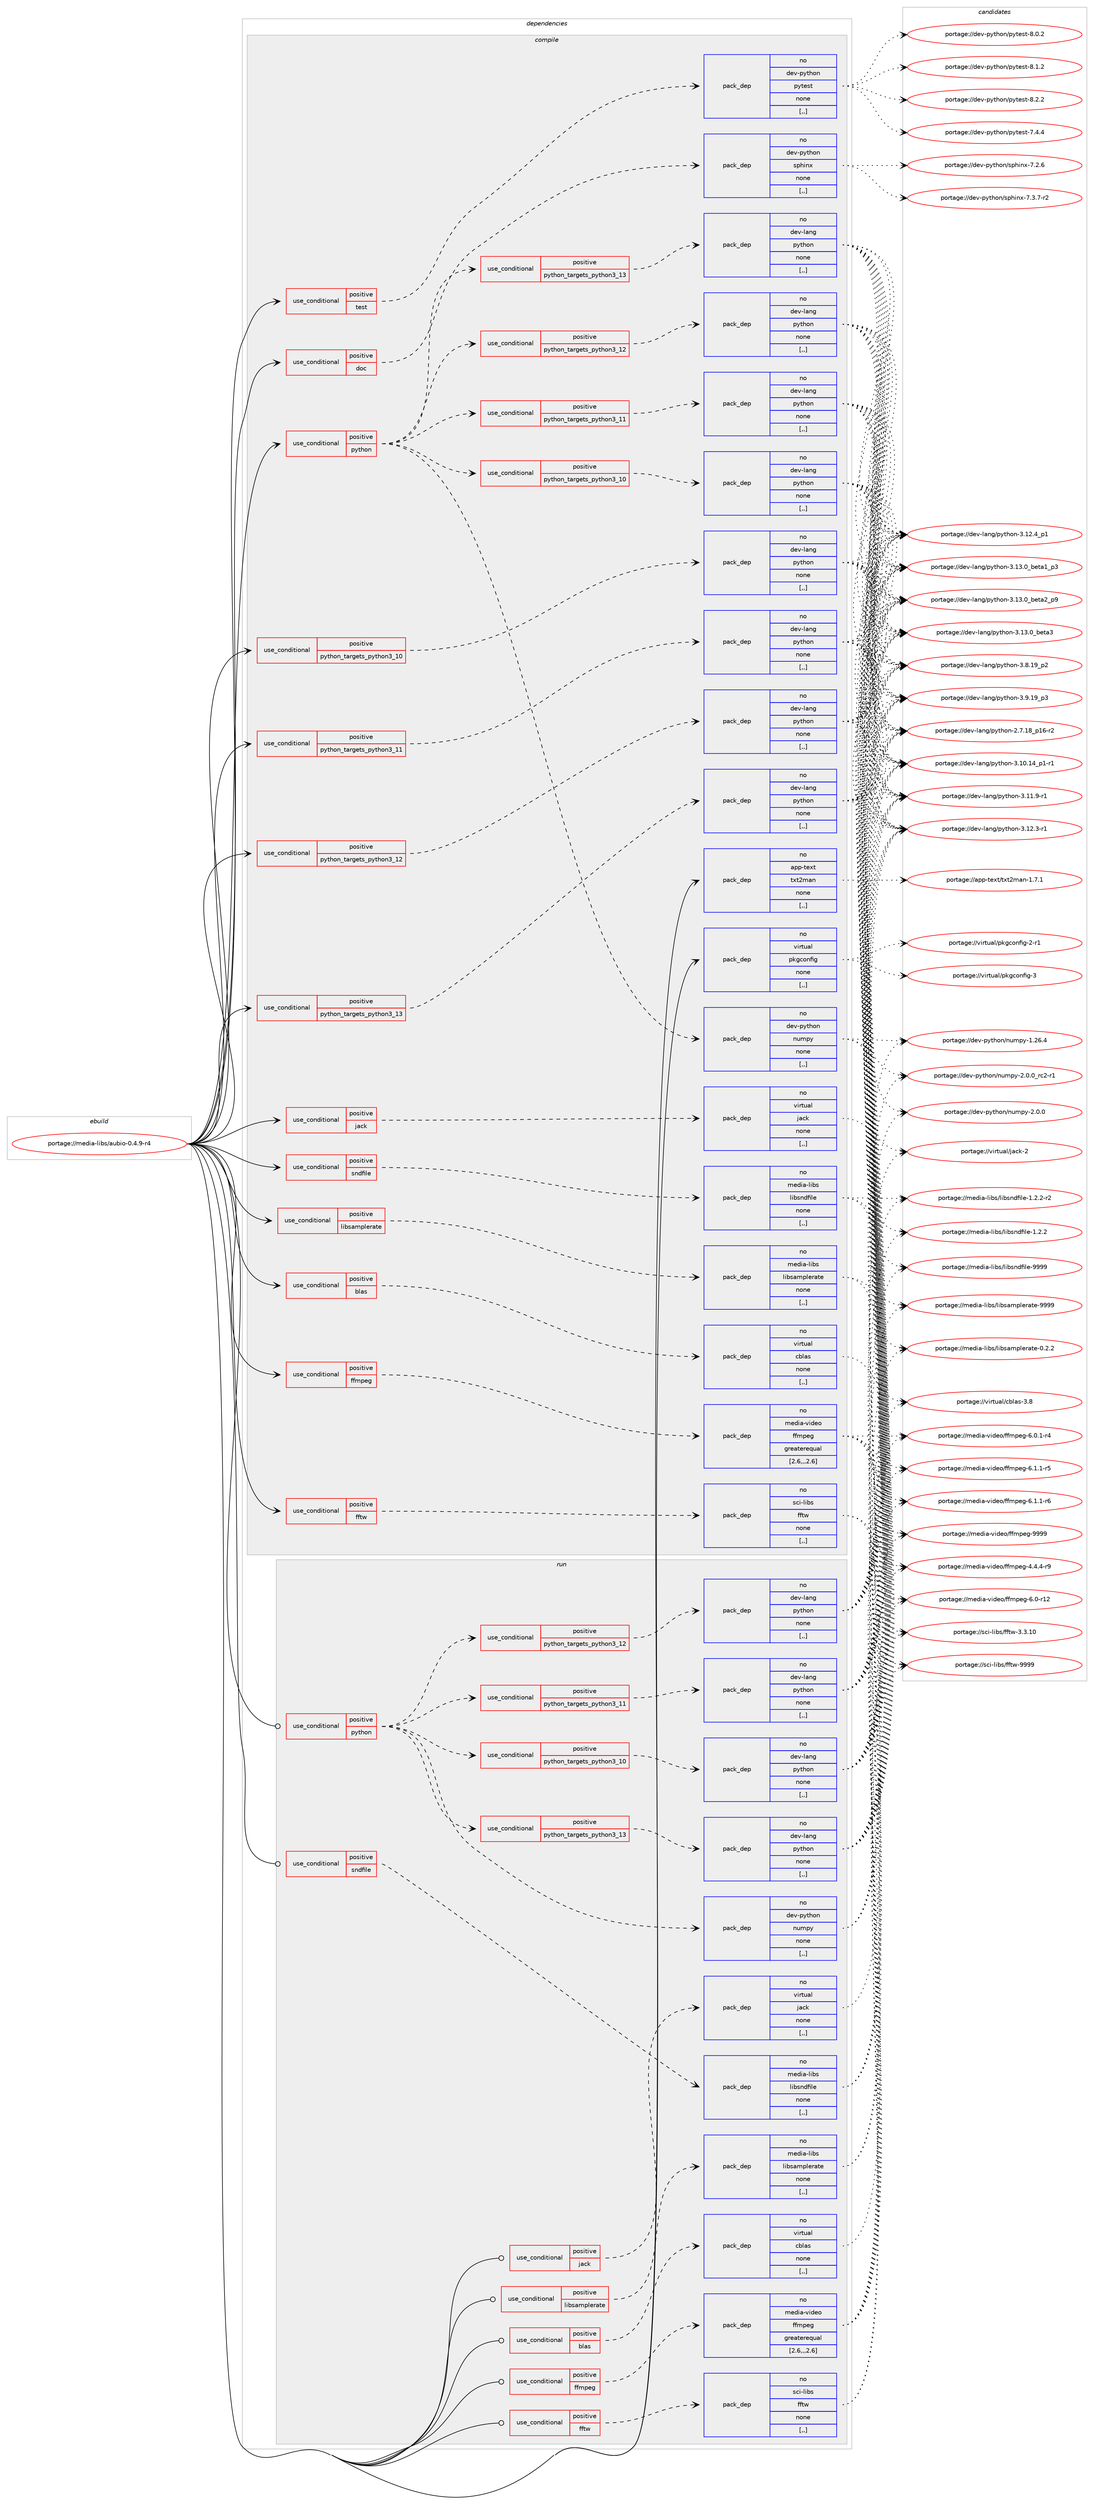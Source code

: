 digraph prolog {

# *************
# Graph options
# *************

newrank=true;
concentrate=true;
compound=true;
graph [rankdir=LR,fontname=Helvetica,fontsize=10,ranksep=1.5];#, ranksep=2.5, nodesep=0.2];
edge  [arrowhead=vee];
node  [fontname=Helvetica,fontsize=10];

# **********
# The ebuild
# **********

subgraph cluster_leftcol {
color=gray;
rank=same;
label=<<i>ebuild</i>>;
id [label="portage://media-libs/aubio-0.4.9-r4", color=red, width=4, href="../media-libs/aubio-0.4.9-r4.svg"];
}

# ****************
# The dependencies
# ****************

subgraph cluster_midcol {
color=gray;
label=<<i>dependencies</i>>;
subgraph cluster_compile {
fillcolor="#eeeeee";
style=filled;
label=<<i>compile</i>>;
subgraph cond72736 {
dependency289199 [label=<<TABLE BORDER="0" CELLBORDER="1" CELLSPACING="0" CELLPADDING="4"><TR><TD ROWSPAN="3" CELLPADDING="10">use_conditional</TD></TR><TR><TD>positive</TD></TR><TR><TD>blas</TD></TR></TABLE>>, shape=none, color=red];
subgraph pack214157 {
dependency289200 [label=<<TABLE BORDER="0" CELLBORDER="1" CELLSPACING="0" CELLPADDING="4" WIDTH="220"><TR><TD ROWSPAN="6" CELLPADDING="30">pack_dep</TD></TR><TR><TD WIDTH="110">no</TD></TR><TR><TD>virtual</TD></TR><TR><TD>cblas</TD></TR><TR><TD>none</TD></TR><TR><TD>[,,]</TD></TR></TABLE>>, shape=none, color=blue];
}
dependency289199:e -> dependency289200:w [weight=20,style="dashed",arrowhead="vee"];
}
id:e -> dependency289199:w [weight=20,style="solid",arrowhead="vee"];
subgraph cond72737 {
dependency289201 [label=<<TABLE BORDER="0" CELLBORDER="1" CELLSPACING="0" CELLPADDING="4"><TR><TD ROWSPAN="3" CELLPADDING="10">use_conditional</TD></TR><TR><TD>positive</TD></TR><TR><TD>doc</TD></TR></TABLE>>, shape=none, color=red];
subgraph pack214158 {
dependency289202 [label=<<TABLE BORDER="0" CELLBORDER="1" CELLSPACING="0" CELLPADDING="4" WIDTH="220"><TR><TD ROWSPAN="6" CELLPADDING="30">pack_dep</TD></TR><TR><TD WIDTH="110">no</TD></TR><TR><TD>dev-python</TD></TR><TR><TD>sphinx</TD></TR><TR><TD>none</TD></TR><TR><TD>[,,]</TD></TR></TABLE>>, shape=none, color=blue];
}
dependency289201:e -> dependency289202:w [weight=20,style="dashed",arrowhead="vee"];
}
id:e -> dependency289201:w [weight=20,style="solid",arrowhead="vee"];
subgraph cond72738 {
dependency289203 [label=<<TABLE BORDER="0" CELLBORDER="1" CELLSPACING="0" CELLPADDING="4"><TR><TD ROWSPAN="3" CELLPADDING="10">use_conditional</TD></TR><TR><TD>positive</TD></TR><TR><TD>ffmpeg</TD></TR></TABLE>>, shape=none, color=red];
subgraph pack214159 {
dependency289204 [label=<<TABLE BORDER="0" CELLBORDER="1" CELLSPACING="0" CELLPADDING="4" WIDTH="220"><TR><TD ROWSPAN="6" CELLPADDING="30">pack_dep</TD></TR><TR><TD WIDTH="110">no</TD></TR><TR><TD>media-video</TD></TR><TR><TD>ffmpeg</TD></TR><TR><TD>greaterequal</TD></TR><TR><TD>[2.6,,,2.6]</TD></TR></TABLE>>, shape=none, color=blue];
}
dependency289203:e -> dependency289204:w [weight=20,style="dashed",arrowhead="vee"];
}
id:e -> dependency289203:w [weight=20,style="solid",arrowhead="vee"];
subgraph cond72739 {
dependency289205 [label=<<TABLE BORDER="0" CELLBORDER="1" CELLSPACING="0" CELLPADDING="4"><TR><TD ROWSPAN="3" CELLPADDING="10">use_conditional</TD></TR><TR><TD>positive</TD></TR><TR><TD>fftw</TD></TR></TABLE>>, shape=none, color=red];
subgraph pack214160 {
dependency289206 [label=<<TABLE BORDER="0" CELLBORDER="1" CELLSPACING="0" CELLPADDING="4" WIDTH="220"><TR><TD ROWSPAN="6" CELLPADDING="30">pack_dep</TD></TR><TR><TD WIDTH="110">no</TD></TR><TR><TD>sci-libs</TD></TR><TR><TD>fftw</TD></TR><TR><TD>none</TD></TR><TR><TD>[,,]</TD></TR></TABLE>>, shape=none, color=blue];
}
dependency289205:e -> dependency289206:w [weight=20,style="dashed",arrowhead="vee"];
}
id:e -> dependency289205:w [weight=20,style="solid",arrowhead="vee"];
subgraph cond72740 {
dependency289207 [label=<<TABLE BORDER="0" CELLBORDER="1" CELLSPACING="0" CELLPADDING="4"><TR><TD ROWSPAN="3" CELLPADDING="10">use_conditional</TD></TR><TR><TD>positive</TD></TR><TR><TD>jack</TD></TR></TABLE>>, shape=none, color=red];
subgraph pack214161 {
dependency289208 [label=<<TABLE BORDER="0" CELLBORDER="1" CELLSPACING="0" CELLPADDING="4" WIDTH="220"><TR><TD ROWSPAN="6" CELLPADDING="30">pack_dep</TD></TR><TR><TD WIDTH="110">no</TD></TR><TR><TD>virtual</TD></TR><TR><TD>jack</TD></TR><TR><TD>none</TD></TR><TR><TD>[,,]</TD></TR></TABLE>>, shape=none, color=blue];
}
dependency289207:e -> dependency289208:w [weight=20,style="dashed",arrowhead="vee"];
}
id:e -> dependency289207:w [weight=20,style="solid",arrowhead="vee"];
subgraph cond72741 {
dependency289209 [label=<<TABLE BORDER="0" CELLBORDER="1" CELLSPACING="0" CELLPADDING="4"><TR><TD ROWSPAN="3" CELLPADDING="10">use_conditional</TD></TR><TR><TD>positive</TD></TR><TR><TD>libsamplerate</TD></TR></TABLE>>, shape=none, color=red];
subgraph pack214162 {
dependency289210 [label=<<TABLE BORDER="0" CELLBORDER="1" CELLSPACING="0" CELLPADDING="4" WIDTH="220"><TR><TD ROWSPAN="6" CELLPADDING="30">pack_dep</TD></TR><TR><TD WIDTH="110">no</TD></TR><TR><TD>media-libs</TD></TR><TR><TD>libsamplerate</TD></TR><TR><TD>none</TD></TR><TR><TD>[,,]</TD></TR></TABLE>>, shape=none, color=blue];
}
dependency289209:e -> dependency289210:w [weight=20,style="dashed",arrowhead="vee"];
}
id:e -> dependency289209:w [weight=20,style="solid",arrowhead="vee"];
subgraph cond72742 {
dependency289211 [label=<<TABLE BORDER="0" CELLBORDER="1" CELLSPACING="0" CELLPADDING="4"><TR><TD ROWSPAN="3" CELLPADDING="10">use_conditional</TD></TR><TR><TD>positive</TD></TR><TR><TD>python</TD></TR></TABLE>>, shape=none, color=red];
subgraph cond72743 {
dependency289212 [label=<<TABLE BORDER="0" CELLBORDER="1" CELLSPACING="0" CELLPADDING="4"><TR><TD ROWSPAN="3" CELLPADDING="10">use_conditional</TD></TR><TR><TD>positive</TD></TR><TR><TD>python_targets_python3_10</TD></TR></TABLE>>, shape=none, color=red];
subgraph pack214163 {
dependency289213 [label=<<TABLE BORDER="0" CELLBORDER="1" CELLSPACING="0" CELLPADDING="4" WIDTH="220"><TR><TD ROWSPAN="6" CELLPADDING="30">pack_dep</TD></TR><TR><TD WIDTH="110">no</TD></TR><TR><TD>dev-lang</TD></TR><TR><TD>python</TD></TR><TR><TD>none</TD></TR><TR><TD>[,,]</TD></TR></TABLE>>, shape=none, color=blue];
}
dependency289212:e -> dependency289213:w [weight=20,style="dashed",arrowhead="vee"];
}
dependency289211:e -> dependency289212:w [weight=20,style="dashed",arrowhead="vee"];
subgraph cond72744 {
dependency289214 [label=<<TABLE BORDER="0" CELLBORDER="1" CELLSPACING="0" CELLPADDING="4"><TR><TD ROWSPAN="3" CELLPADDING="10">use_conditional</TD></TR><TR><TD>positive</TD></TR><TR><TD>python_targets_python3_11</TD></TR></TABLE>>, shape=none, color=red];
subgraph pack214164 {
dependency289215 [label=<<TABLE BORDER="0" CELLBORDER="1" CELLSPACING="0" CELLPADDING="4" WIDTH="220"><TR><TD ROWSPAN="6" CELLPADDING="30">pack_dep</TD></TR><TR><TD WIDTH="110">no</TD></TR><TR><TD>dev-lang</TD></TR><TR><TD>python</TD></TR><TR><TD>none</TD></TR><TR><TD>[,,]</TD></TR></TABLE>>, shape=none, color=blue];
}
dependency289214:e -> dependency289215:w [weight=20,style="dashed",arrowhead="vee"];
}
dependency289211:e -> dependency289214:w [weight=20,style="dashed",arrowhead="vee"];
subgraph cond72745 {
dependency289216 [label=<<TABLE BORDER="0" CELLBORDER="1" CELLSPACING="0" CELLPADDING="4"><TR><TD ROWSPAN="3" CELLPADDING="10">use_conditional</TD></TR><TR><TD>positive</TD></TR><TR><TD>python_targets_python3_12</TD></TR></TABLE>>, shape=none, color=red];
subgraph pack214165 {
dependency289217 [label=<<TABLE BORDER="0" CELLBORDER="1" CELLSPACING="0" CELLPADDING="4" WIDTH="220"><TR><TD ROWSPAN="6" CELLPADDING="30">pack_dep</TD></TR><TR><TD WIDTH="110">no</TD></TR><TR><TD>dev-lang</TD></TR><TR><TD>python</TD></TR><TR><TD>none</TD></TR><TR><TD>[,,]</TD></TR></TABLE>>, shape=none, color=blue];
}
dependency289216:e -> dependency289217:w [weight=20,style="dashed",arrowhead="vee"];
}
dependency289211:e -> dependency289216:w [weight=20,style="dashed",arrowhead="vee"];
subgraph cond72746 {
dependency289218 [label=<<TABLE BORDER="0" CELLBORDER="1" CELLSPACING="0" CELLPADDING="4"><TR><TD ROWSPAN="3" CELLPADDING="10">use_conditional</TD></TR><TR><TD>positive</TD></TR><TR><TD>python_targets_python3_13</TD></TR></TABLE>>, shape=none, color=red];
subgraph pack214166 {
dependency289219 [label=<<TABLE BORDER="0" CELLBORDER="1" CELLSPACING="0" CELLPADDING="4" WIDTH="220"><TR><TD ROWSPAN="6" CELLPADDING="30">pack_dep</TD></TR><TR><TD WIDTH="110">no</TD></TR><TR><TD>dev-lang</TD></TR><TR><TD>python</TD></TR><TR><TD>none</TD></TR><TR><TD>[,,]</TD></TR></TABLE>>, shape=none, color=blue];
}
dependency289218:e -> dependency289219:w [weight=20,style="dashed",arrowhead="vee"];
}
dependency289211:e -> dependency289218:w [weight=20,style="dashed",arrowhead="vee"];
subgraph pack214167 {
dependency289220 [label=<<TABLE BORDER="0" CELLBORDER="1" CELLSPACING="0" CELLPADDING="4" WIDTH="220"><TR><TD ROWSPAN="6" CELLPADDING="30">pack_dep</TD></TR><TR><TD WIDTH="110">no</TD></TR><TR><TD>dev-python</TD></TR><TR><TD>numpy</TD></TR><TR><TD>none</TD></TR><TR><TD>[,,]</TD></TR></TABLE>>, shape=none, color=blue];
}
dependency289211:e -> dependency289220:w [weight=20,style="dashed",arrowhead="vee"];
}
id:e -> dependency289211:w [weight=20,style="solid",arrowhead="vee"];
subgraph cond72747 {
dependency289221 [label=<<TABLE BORDER="0" CELLBORDER="1" CELLSPACING="0" CELLPADDING="4"><TR><TD ROWSPAN="3" CELLPADDING="10">use_conditional</TD></TR><TR><TD>positive</TD></TR><TR><TD>python_targets_python3_10</TD></TR></TABLE>>, shape=none, color=red];
subgraph pack214168 {
dependency289222 [label=<<TABLE BORDER="0" CELLBORDER="1" CELLSPACING="0" CELLPADDING="4" WIDTH="220"><TR><TD ROWSPAN="6" CELLPADDING="30">pack_dep</TD></TR><TR><TD WIDTH="110">no</TD></TR><TR><TD>dev-lang</TD></TR><TR><TD>python</TD></TR><TR><TD>none</TD></TR><TR><TD>[,,]</TD></TR></TABLE>>, shape=none, color=blue];
}
dependency289221:e -> dependency289222:w [weight=20,style="dashed",arrowhead="vee"];
}
id:e -> dependency289221:w [weight=20,style="solid",arrowhead="vee"];
subgraph cond72748 {
dependency289223 [label=<<TABLE BORDER="0" CELLBORDER="1" CELLSPACING="0" CELLPADDING="4"><TR><TD ROWSPAN="3" CELLPADDING="10">use_conditional</TD></TR><TR><TD>positive</TD></TR><TR><TD>python_targets_python3_11</TD></TR></TABLE>>, shape=none, color=red];
subgraph pack214169 {
dependency289224 [label=<<TABLE BORDER="0" CELLBORDER="1" CELLSPACING="0" CELLPADDING="4" WIDTH="220"><TR><TD ROWSPAN="6" CELLPADDING="30">pack_dep</TD></TR><TR><TD WIDTH="110">no</TD></TR><TR><TD>dev-lang</TD></TR><TR><TD>python</TD></TR><TR><TD>none</TD></TR><TR><TD>[,,]</TD></TR></TABLE>>, shape=none, color=blue];
}
dependency289223:e -> dependency289224:w [weight=20,style="dashed",arrowhead="vee"];
}
id:e -> dependency289223:w [weight=20,style="solid",arrowhead="vee"];
subgraph cond72749 {
dependency289225 [label=<<TABLE BORDER="0" CELLBORDER="1" CELLSPACING="0" CELLPADDING="4"><TR><TD ROWSPAN="3" CELLPADDING="10">use_conditional</TD></TR><TR><TD>positive</TD></TR><TR><TD>python_targets_python3_12</TD></TR></TABLE>>, shape=none, color=red];
subgraph pack214170 {
dependency289226 [label=<<TABLE BORDER="0" CELLBORDER="1" CELLSPACING="0" CELLPADDING="4" WIDTH="220"><TR><TD ROWSPAN="6" CELLPADDING="30">pack_dep</TD></TR><TR><TD WIDTH="110">no</TD></TR><TR><TD>dev-lang</TD></TR><TR><TD>python</TD></TR><TR><TD>none</TD></TR><TR><TD>[,,]</TD></TR></TABLE>>, shape=none, color=blue];
}
dependency289225:e -> dependency289226:w [weight=20,style="dashed",arrowhead="vee"];
}
id:e -> dependency289225:w [weight=20,style="solid",arrowhead="vee"];
subgraph cond72750 {
dependency289227 [label=<<TABLE BORDER="0" CELLBORDER="1" CELLSPACING="0" CELLPADDING="4"><TR><TD ROWSPAN="3" CELLPADDING="10">use_conditional</TD></TR><TR><TD>positive</TD></TR><TR><TD>python_targets_python3_13</TD></TR></TABLE>>, shape=none, color=red];
subgraph pack214171 {
dependency289228 [label=<<TABLE BORDER="0" CELLBORDER="1" CELLSPACING="0" CELLPADDING="4" WIDTH="220"><TR><TD ROWSPAN="6" CELLPADDING="30">pack_dep</TD></TR><TR><TD WIDTH="110">no</TD></TR><TR><TD>dev-lang</TD></TR><TR><TD>python</TD></TR><TR><TD>none</TD></TR><TR><TD>[,,]</TD></TR></TABLE>>, shape=none, color=blue];
}
dependency289227:e -> dependency289228:w [weight=20,style="dashed",arrowhead="vee"];
}
id:e -> dependency289227:w [weight=20,style="solid",arrowhead="vee"];
subgraph cond72751 {
dependency289229 [label=<<TABLE BORDER="0" CELLBORDER="1" CELLSPACING="0" CELLPADDING="4"><TR><TD ROWSPAN="3" CELLPADDING="10">use_conditional</TD></TR><TR><TD>positive</TD></TR><TR><TD>sndfile</TD></TR></TABLE>>, shape=none, color=red];
subgraph pack214172 {
dependency289230 [label=<<TABLE BORDER="0" CELLBORDER="1" CELLSPACING="0" CELLPADDING="4" WIDTH="220"><TR><TD ROWSPAN="6" CELLPADDING="30">pack_dep</TD></TR><TR><TD WIDTH="110">no</TD></TR><TR><TD>media-libs</TD></TR><TR><TD>libsndfile</TD></TR><TR><TD>none</TD></TR><TR><TD>[,,]</TD></TR></TABLE>>, shape=none, color=blue];
}
dependency289229:e -> dependency289230:w [weight=20,style="dashed",arrowhead="vee"];
}
id:e -> dependency289229:w [weight=20,style="solid",arrowhead="vee"];
subgraph cond72752 {
dependency289231 [label=<<TABLE BORDER="0" CELLBORDER="1" CELLSPACING="0" CELLPADDING="4"><TR><TD ROWSPAN="3" CELLPADDING="10">use_conditional</TD></TR><TR><TD>positive</TD></TR><TR><TD>test</TD></TR></TABLE>>, shape=none, color=red];
subgraph pack214173 {
dependency289232 [label=<<TABLE BORDER="0" CELLBORDER="1" CELLSPACING="0" CELLPADDING="4" WIDTH="220"><TR><TD ROWSPAN="6" CELLPADDING="30">pack_dep</TD></TR><TR><TD WIDTH="110">no</TD></TR><TR><TD>dev-python</TD></TR><TR><TD>pytest</TD></TR><TR><TD>none</TD></TR><TR><TD>[,,]</TD></TR></TABLE>>, shape=none, color=blue];
}
dependency289231:e -> dependency289232:w [weight=20,style="dashed",arrowhead="vee"];
}
id:e -> dependency289231:w [weight=20,style="solid",arrowhead="vee"];
subgraph pack214174 {
dependency289233 [label=<<TABLE BORDER="0" CELLBORDER="1" CELLSPACING="0" CELLPADDING="4" WIDTH="220"><TR><TD ROWSPAN="6" CELLPADDING="30">pack_dep</TD></TR><TR><TD WIDTH="110">no</TD></TR><TR><TD>app-text</TD></TR><TR><TD>txt2man</TD></TR><TR><TD>none</TD></TR><TR><TD>[,,]</TD></TR></TABLE>>, shape=none, color=blue];
}
id:e -> dependency289233:w [weight=20,style="solid",arrowhead="vee"];
subgraph pack214175 {
dependency289234 [label=<<TABLE BORDER="0" CELLBORDER="1" CELLSPACING="0" CELLPADDING="4" WIDTH="220"><TR><TD ROWSPAN="6" CELLPADDING="30">pack_dep</TD></TR><TR><TD WIDTH="110">no</TD></TR><TR><TD>virtual</TD></TR><TR><TD>pkgconfig</TD></TR><TR><TD>none</TD></TR><TR><TD>[,,]</TD></TR></TABLE>>, shape=none, color=blue];
}
id:e -> dependency289234:w [weight=20,style="solid",arrowhead="vee"];
}
subgraph cluster_compileandrun {
fillcolor="#eeeeee";
style=filled;
label=<<i>compile and run</i>>;
}
subgraph cluster_run {
fillcolor="#eeeeee";
style=filled;
label=<<i>run</i>>;
subgraph cond72753 {
dependency289235 [label=<<TABLE BORDER="0" CELLBORDER="1" CELLSPACING="0" CELLPADDING="4"><TR><TD ROWSPAN="3" CELLPADDING="10">use_conditional</TD></TR><TR><TD>positive</TD></TR><TR><TD>blas</TD></TR></TABLE>>, shape=none, color=red];
subgraph pack214176 {
dependency289236 [label=<<TABLE BORDER="0" CELLBORDER="1" CELLSPACING="0" CELLPADDING="4" WIDTH="220"><TR><TD ROWSPAN="6" CELLPADDING="30">pack_dep</TD></TR><TR><TD WIDTH="110">no</TD></TR><TR><TD>virtual</TD></TR><TR><TD>cblas</TD></TR><TR><TD>none</TD></TR><TR><TD>[,,]</TD></TR></TABLE>>, shape=none, color=blue];
}
dependency289235:e -> dependency289236:w [weight=20,style="dashed",arrowhead="vee"];
}
id:e -> dependency289235:w [weight=20,style="solid",arrowhead="odot"];
subgraph cond72754 {
dependency289237 [label=<<TABLE BORDER="0" CELLBORDER="1" CELLSPACING="0" CELLPADDING="4"><TR><TD ROWSPAN="3" CELLPADDING="10">use_conditional</TD></TR><TR><TD>positive</TD></TR><TR><TD>ffmpeg</TD></TR></TABLE>>, shape=none, color=red];
subgraph pack214177 {
dependency289238 [label=<<TABLE BORDER="0" CELLBORDER="1" CELLSPACING="0" CELLPADDING="4" WIDTH="220"><TR><TD ROWSPAN="6" CELLPADDING="30">pack_dep</TD></TR><TR><TD WIDTH="110">no</TD></TR><TR><TD>media-video</TD></TR><TR><TD>ffmpeg</TD></TR><TR><TD>greaterequal</TD></TR><TR><TD>[2.6,,,2.6]</TD></TR></TABLE>>, shape=none, color=blue];
}
dependency289237:e -> dependency289238:w [weight=20,style="dashed",arrowhead="vee"];
}
id:e -> dependency289237:w [weight=20,style="solid",arrowhead="odot"];
subgraph cond72755 {
dependency289239 [label=<<TABLE BORDER="0" CELLBORDER="1" CELLSPACING="0" CELLPADDING="4"><TR><TD ROWSPAN="3" CELLPADDING="10">use_conditional</TD></TR><TR><TD>positive</TD></TR><TR><TD>fftw</TD></TR></TABLE>>, shape=none, color=red];
subgraph pack214178 {
dependency289240 [label=<<TABLE BORDER="0" CELLBORDER="1" CELLSPACING="0" CELLPADDING="4" WIDTH="220"><TR><TD ROWSPAN="6" CELLPADDING="30">pack_dep</TD></TR><TR><TD WIDTH="110">no</TD></TR><TR><TD>sci-libs</TD></TR><TR><TD>fftw</TD></TR><TR><TD>none</TD></TR><TR><TD>[,,]</TD></TR></TABLE>>, shape=none, color=blue];
}
dependency289239:e -> dependency289240:w [weight=20,style="dashed",arrowhead="vee"];
}
id:e -> dependency289239:w [weight=20,style="solid",arrowhead="odot"];
subgraph cond72756 {
dependency289241 [label=<<TABLE BORDER="0" CELLBORDER="1" CELLSPACING="0" CELLPADDING="4"><TR><TD ROWSPAN="3" CELLPADDING="10">use_conditional</TD></TR><TR><TD>positive</TD></TR><TR><TD>jack</TD></TR></TABLE>>, shape=none, color=red];
subgraph pack214179 {
dependency289242 [label=<<TABLE BORDER="0" CELLBORDER="1" CELLSPACING="0" CELLPADDING="4" WIDTH="220"><TR><TD ROWSPAN="6" CELLPADDING="30">pack_dep</TD></TR><TR><TD WIDTH="110">no</TD></TR><TR><TD>virtual</TD></TR><TR><TD>jack</TD></TR><TR><TD>none</TD></TR><TR><TD>[,,]</TD></TR></TABLE>>, shape=none, color=blue];
}
dependency289241:e -> dependency289242:w [weight=20,style="dashed",arrowhead="vee"];
}
id:e -> dependency289241:w [weight=20,style="solid",arrowhead="odot"];
subgraph cond72757 {
dependency289243 [label=<<TABLE BORDER="0" CELLBORDER="1" CELLSPACING="0" CELLPADDING="4"><TR><TD ROWSPAN="3" CELLPADDING="10">use_conditional</TD></TR><TR><TD>positive</TD></TR><TR><TD>libsamplerate</TD></TR></TABLE>>, shape=none, color=red];
subgraph pack214180 {
dependency289244 [label=<<TABLE BORDER="0" CELLBORDER="1" CELLSPACING="0" CELLPADDING="4" WIDTH="220"><TR><TD ROWSPAN="6" CELLPADDING="30">pack_dep</TD></TR><TR><TD WIDTH="110">no</TD></TR><TR><TD>media-libs</TD></TR><TR><TD>libsamplerate</TD></TR><TR><TD>none</TD></TR><TR><TD>[,,]</TD></TR></TABLE>>, shape=none, color=blue];
}
dependency289243:e -> dependency289244:w [weight=20,style="dashed",arrowhead="vee"];
}
id:e -> dependency289243:w [weight=20,style="solid",arrowhead="odot"];
subgraph cond72758 {
dependency289245 [label=<<TABLE BORDER="0" CELLBORDER="1" CELLSPACING="0" CELLPADDING="4"><TR><TD ROWSPAN="3" CELLPADDING="10">use_conditional</TD></TR><TR><TD>positive</TD></TR><TR><TD>python</TD></TR></TABLE>>, shape=none, color=red];
subgraph cond72759 {
dependency289246 [label=<<TABLE BORDER="0" CELLBORDER="1" CELLSPACING="0" CELLPADDING="4"><TR><TD ROWSPAN="3" CELLPADDING="10">use_conditional</TD></TR><TR><TD>positive</TD></TR><TR><TD>python_targets_python3_10</TD></TR></TABLE>>, shape=none, color=red];
subgraph pack214181 {
dependency289247 [label=<<TABLE BORDER="0" CELLBORDER="1" CELLSPACING="0" CELLPADDING="4" WIDTH="220"><TR><TD ROWSPAN="6" CELLPADDING="30">pack_dep</TD></TR><TR><TD WIDTH="110">no</TD></TR><TR><TD>dev-lang</TD></TR><TR><TD>python</TD></TR><TR><TD>none</TD></TR><TR><TD>[,,]</TD></TR></TABLE>>, shape=none, color=blue];
}
dependency289246:e -> dependency289247:w [weight=20,style="dashed",arrowhead="vee"];
}
dependency289245:e -> dependency289246:w [weight=20,style="dashed",arrowhead="vee"];
subgraph cond72760 {
dependency289248 [label=<<TABLE BORDER="0" CELLBORDER="1" CELLSPACING="0" CELLPADDING="4"><TR><TD ROWSPAN="3" CELLPADDING="10">use_conditional</TD></TR><TR><TD>positive</TD></TR><TR><TD>python_targets_python3_11</TD></TR></TABLE>>, shape=none, color=red];
subgraph pack214182 {
dependency289249 [label=<<TABLE BORDER="0" CELLBORDER="1" CELLSPACING="0" CELLPADDING="4" WIDTH="220"><TR><TD ROWSPAN="6" CELLPADDING="30">pack_dep</TD></TR><TR><TD WIDTH="110">no</TD></TR><TR><TD>dev-lang</TD></TR><TR><TD>python</TD></TR><TR><TD>none</TD></TR><TR><TD>[,,]</TD></TR></TABLE>>, shape=none, color=blue];
}
dependency289248:e -> dependency289249:w [weight=20,style="dashed",arrowhead="vee"];
}
dependency289245:e -> dependency289248:w [weight=20,style="dashed",arrowhead="vee"];
subgraph cond72761 {
dependency289250 [label=<<TABLE BORDER="0" CELLBORDER="1" CELLSPACING="0" CELLPADDING="4"><TR><TD ROWSPAN="3" CELLPADDING="10">use_conditional</TD></TR><TR><TD>positive</TD></TR><TR><TD>python_targets_python3_12</TD></TR></TABLE>>, shape=none, color=red];
subgraph pack214183 {
dependency289251 [label=<<TABLE BORDER="0" CELLBORDER="1" CELLSPACING="0" CELLPADDING="4" WIDTH="220"><TR><TD ROWSPAN="6" CELLPADDING="30">pack_dep</TD></TR><TR><TD WIDTH="110">no</TD></TR><TR><TD>dev-lang</TD></TR><TR><TD>python</TD></TR><TR><TD>none</TD></TR><TR><TD>[,,]</TD></TR></TABLE>>, shape=none, color=blue];
}
dependency289250:e -> dependency289251:w [weight=20,style="dashed",arrowhead="vee"];
}
dependency289245:e -> dependency289250:w [weight=20,style="dashed",arrowhead="vee"];
subgraph cond72762 {
dependency289252 [label=<<TABLE BORDER="0" CELLBORDER="1" CELLSPACING="0" CELLPADDING="4"><TR><TD ROWSPAN="3" CELLPADDING="10">use_conditional</TD></TR><TR><TD>positive</TD></TR><TR><TD>python_targets_python3_13</TD></TR></TABLE>>, shape=none, color=red];
subgraph pack214184 {
dependency289253 [label=<<TABLE BORDER="0" CELLBORDER="1" CELLSPACING="0" CELLPADDING="4" WIDTH="220"><TR><TD ROWSPAN="6" CELLPADDING="30">pack_dep</TD></TR><TR><TD WIDTH="110">no</TD></TR><TR><TD>dev-lang</TD></TR><TR><TD>python</TD></TR><TR><TD>none</TD></TR><TR><TD>[,,]</TD></TR></TABLE>>, shape=none, color=blue];
}
dependency289252:e -> dependency289253:w [weight=20,style="dashed",arrowhead="vee"];
}
dependency289245:e -> dependency289252:w [weight=20,style="dashed",arrowhead="vee"];
subgraph pack214185 {
dependency289254 [label=<<TABLE BORDER="0" CELLBORDER="1" CELLSPACING="0" CELLPADDING="4" WIDTH="220"><TR><TD ROWSPAN="6" CELLPADDING="30">pack_dep</TD></TR><TR><TD WIDTH="110">no</TD></TR><TR><TD>dev-python</TD></TR><TR><TD>numpy</TD></TR><TR><TD>none</TD></TR><TR><TD>[,,]</TD></TR></TABLE>>, shape=none, color=blue];
}
dependency289245:e -> dependency289254:w [weight=20,style="dashed",arrowhead="vee"];
}
id:e -> dependency289245:w [weight=20,style="solid",arrowhead="odot"];
subgraph cond72763 {
dependency289255 [label=<<TABLE BORDER="0" CELLBORDER="1" CELLSPACING="0" CELLPADDING="4"><TR><TD ROWSPAN="3" CELLPADDING="10">use_conditional</TD></TR><TR><TD>positive</TD></TR><TR><TD>sndfile</TD></TR></TABLE>>, shape=none, color=red];
subgraph pack214186 {
dependency289256 [label=<<TABLE BORDER="0" CELLBORDER="1" CELLSPACING="0" CELLPADDING="4" WIDTH="220"><TR><TD ROWSPAN="6" CELLPADDING="30">pack_dep</TD></TR><TR><TD WIDTH="110">no</TD></TR><TR><TD>media-libs</TD></TR><TR><TD>libsndfile</TD></TR><TR><TD>none</TD></TR><TR><TD>[,,]</TD></TR></TABLE>>, shape=none, color=blue];
}
dependency289255:e -> dependency289256:w [weight=20,style="dashed",arrowhead="vee"];
}
id:e -> dependency289255:w [weight=20,style="solid",arrowhead="odot"];
}
}

# **************
# The candidates
# **************

subgraph cluster_choices {
rank=same;
color=gray;
label=<<i>candidates</i>>;

subgraph choice214157 {
color=black;
nodesep=1;
choice118105114116117971084799981089711545514656 [label="portage://virtual/cblas-3.8", color=red, width=4,href="../virtual/cblas-3.8.svg"];
dependency289200:e -> choice118105114116117971084799981089711545514656:w [style=dotted,weight="100"];
}
subgraph choice214158 {
color=black;
nodesep=1;
choice1001011184511212111610411111047115112104105110120455546504654 [label="portage://dev-python/sphinx-7.2.6", color=red, width=4,href="../dev-python/sphinx-7.2.6.svg"];
choice10010111845112121116104111110471151121041051101204555465146554511450 [label="portage://dev-python/sphinx-7.3.7-r2", color=red, width=4,href="../dev-python/sphinx-7.3.7-r2.svg"];
dependency289202:e -> choice1001011184511212111610411111047115112104105110120455546504654:w [style=dotted,weight="100"];
dependency289202:e -> choice10010111845112121116104111110471151121041051101204555465146554511450:w [style=dotted,weight="100"];
}
subgraph choice214159 {
color=black;
nodesep=1;
choice1091011001059745118105100101111471021021091121011034552465246524511457 [label="portage://media-video/ffmpeg-4.4.4-r9", color=red, width=4,href="../media-video/ffmpeg-4.4.4-r9.svg"];
choice10910110010597451181051001011114710210210911210110345544648451144950 [label="portage://media-video/ffmpeg-6.0-r12", color=red, width=4,href="../media-video/ffmpeg-6.0-r12.svg"];
choice1091011001059745118105100101111471021021091121011034554464846494511452 [label="portage://media-video/ffmpeg-6.0.1-r4", color=red, width=4,href="../media-video/ffmpeg-6.0.1-r4.svg"];
choice1091011001059745118105100101111471021021091121011034554464946494511453 [label="portage://media-video/ffmpeg-6.1.1-r5", color=red, width=4,href="../media-video/ffmpeg-6.1.1-r5.svg"];
choice1091011001059745118105100101111471021021091121011034554464946494511454 [label="portage://media-video/ffmpeg-6.1.1-r6", color=red, width=4,href="../media-video/ffmpeg-6.1.1-r6.svg"];
choice1091011001059745118105100101111471021021091121011034557575757 [label="portage://media-video/ffmpeg-9999", color=red, width=4,href="../media-video/ffmpeg-9999.svg"];
dependency289204:e -> choice1091011001059745118105100101111471021021091121011034552465246524511457:w [style=dotted,weight="100"];
dependency289204:e -> choice10910110010597451181051001011114710210210911210110345544648451144950:w [style=dotted,weight="100"];
dependency289204:e -> choice1091011001059745118105100101111471021021091121011034554464846494511452:w [style=dotted,weight="100"];
dependency289204:e -> choice1091011001059745118105100101111471021021091121011034554464946494511453:w [style=dotted,weight="100"];
dependency289204:e -> choice1091011001059745118105100101111471021021091121011034554464946494511454:w [style=dotted,weight="100"];
dependency289204:e -> choice1091011001059745118105100101111471021021091121011034557575757:w [style=dotted,weight="100"];
}
subgraph choice214160 {
color=black;
nodesep=1;
choice1159910545108105981154710210211611945514651464948 [label="portage://sci-libs/fftw-3.3.10", color=red, width=4,href="../sci-libs/fftw-3.3.10.svg"];
choice115991054510810598115471021021161194557575757 [label="portage://sci-libs/fftw-9999", color=red, width=4,href="../sci-libs/fftw-9999.svg"];
dependency289206:e -> choice1159910545108105981154710210211611945514651464948:w [style=dotted,weight="100"];
dependency289206:e -> choice115991054510810598115471021021161194557575757:w [style=dotted,weight="100"];
}
subgraph choice214161 {
color=black;
nodesep=1;
choice118105114116117971084710697991074550 [label="portage://virtual/jack-2", color=red, width=4,href="../virtual/jack-2.svg"];
dependency289208:e -> choice118105114116117971084710697991074550:w [style=dotted,weight="100"];
}
subgraph choice214162 {
color=black;
nodesep=1;
choice10910110010597451081059811547108105981159710911210810111497116101454846504650 [label="portage://media-libs/libsamplerate-0.2.2", color=red, width=4,href="../media-libs/libsamplerate-0.2.2.svg"];
choice109101100105974510810598115471081059811597109112108101114971161014557575757 [label="portage://media-libs/libsamplerate-9999", color=red, width=4,href="../media-libs/libsamplerate-9999.svg"];
dependency289210:e -> choice10910110010597451081059811547108105981159710911210810111497116101454846504650:w [style=dotted,weight="100"];
dependency289210:e -> choice109101100105974510810598115471081059811597109112108101114971161014557575757:w [style=dotted,weight="100"];
}
subgraph choice214163 {
color=black;
nodesep=1;
choice100101118451089711010347112121116104111110455046554649569511249544511450 [label="portage://dev-lang/python-2.7.18_p16-r2", color=red, width=4,href="../dev-lang/python-2.7.18_p16-r2.svg"];
choice100101118451089711010347112121116104111110455146494846495295112494511449 [label="portage://dev-lang/python-3.10.14_p1-r1", color=red, width=4,href="../dev-lang/python-3.10.14_p1-r1.svg"];
choice100101118451089711010347112121116104111110455146494946574511449 [label="portage://dev-lang/python-3.11.9-r1", color=red, width=4,href="../dev-lang/python-3.11.9-r1.svg"];
choice100101118451089711010347112121116104111110455146495046514511449 [label="portage://dev-lang/python-3.12.3-r1", color=red, width=4,href="../dev-lang/python-3.12.3-r1.svg"];
choice100101118451089711010347112121116104111110455146495046529511249 [label="portage://dev-lang/python-3.12.4_p1", color=red, width=4,href="../dev-lang/python-3.12.4_p1.svg"];
choice10010111845108971101034711212111610411111045514649514648959810111697499511251 [label="portage://dev-lang/python-3.13.0_beta1_p3", color=red, width=4,href="../dev-lang/python-3.13.0_beta1_p3.svg"];
choice10010111845108971101034711212111610411111045514649514648959810111697509511257 [label="portage://dev-lang/python-3.13.0_beta2_p9", color=red, width=4,href="../dev-lang/python-3.13.0_beta2_p9.svg"];
choice1001011184510897110103471121211161041111104551464951464895981011169751 [label="portage://dev-lang/python-3.13.0_beta3", color=red, width=4,href="../dev-lang/python-3.13.0_beta3.svg"];
choice100101118451089711010347112121116104111110455146564649579511250 [label="portage://dev-lang/python-3.8.19_p2", color=red, width=4,href="../dev-lang/python-3.8.19_p2.svg"];
choice100101118451089711010347112121116104111110455146574649579511251 [label="portage://dev-lang/python-3.9.19_p3", color=red, width=4,href="../dev-lang/python-3.9.19_p3.svg"];
dependency289213:e -> choice100101118451089711010347112121116104111110455046554649569511249544511450:w [style=dotted,weight="100"];
dependency289213:e -> choice100101118451089711010347112121116104111110455146494846495295112494511449:w [style=dotted,weight="100"];
dependency289213:e -> choice100101118451089711010347112121116104111110455146494946574511449:w [style=dotted,weight="100"];
dependency289213:e -> choice100101118451089711010347112121116104111110455146495046514511449:w [style=dotted,weight="100"];
dependency289213:e -> choice100101118451089711010347112121116104111110455146495046529511249:w [style=dotted,weight="100"];
dependency289213:e -> choice10010111845108971101034711212111610411111045514649514648959810111697499511251:w [style=dotted,weight="100"];
dependency289213:e -> choice10010111845108971101034711212111610411111045514649514648959810111697509511257:w [style=dotted,weight="100"];
dependency289213:e -> choice1001011184510897110103471121211161041111104551464951464895981011169751:w [style=dotted,weight="100"];
dependency289213:e -> choice100101118451089711010347112121116104111110455146564649579511250:w [style=dotted,weight="100"];
dependency289213:e -> choice100101118451089711010347112121116104111110455146574649579511251:w [style=dotted,weight="100"];
}
subgraph choice214164 {
color=black;
nodesep=1;
choice100101118451089711010347112121116104111110455046554649569511249544511450 [label="portage://dev-lang/python-2.7.18_p16-r2", color=red, width=4,href="../dev-lang/python-2.7.18_p16-r2.svg"];
choice100101118451089711010347112121116104111110455146494846495295112494511449 [label="portage://dev-lang/python-3.10.14_p1-r1", color=red, width=4,href="../dev-lang/python-3.10.14_p1-r1.svg"];
choice100101118451089711010347112121116104111110455146494946574511449 [label="portage://dev-lang/python-3.11.9-r1", color=red, width=4,href="../dev-lang/python-3.11.9-r1.svg"];
choice100101118451089711010347112121116104111110455146495046514511449 [label="portage://dev-lang/python-3.12.3-r1", color=red, width=4,href="../dev-lang/python-3.12.3-r1.svg"];
choice100101118451089711010347112121116104111110455146495046529511249 [label="portage://dev-lang/python-3.12.4_p1", color=red, width=4,href="../dev-lang/python-3.12.4_p1.svg"];
choice10010111845108971101034711212111610411111045514649514648959810111697499511251 [label="portage://dev-lang/python-3.13.0_beta1_p3", color=red, width=4,href="../dev-lang/python-3.13.0_beta1_p3.svg"];
choice10010111845108971101034711212111610411111045514649514648959810111697509511257 [label="portage://dev-lang/python-3.13.0_beta2_p9", color=red, width=4,href="../dev-lang/python-3.13.0_beta2_p9.svg"];
choice1001011184510897110103471121211161041111104551464951464895981011169751 [label="portage://dev-lang/python-3.13.0_beta3", color=red, width=4,href="../dev-lang/python-3.13.0_beta3.svg"];
choice100101118451089711010347112121116104111110455146564649579511250 [label="portage://dev-lang/python-3.8.19_p2", color=red, width=4,href="../dev-lang/python-3.8.19_p2.svg"];
choice100101118451089711010347112121116104111110455146574649579511251 [label="portage://dev-lang/python-3.9.19_p3", color=red, width=4,href="../dev-lang/python-3.9.19_p3.svg"];
dependency289215:e -> choice100101118451089711010347112121116104111110455046554649569511249544511450:w [style=dotted,weight="100"];
dependency289215:e -> choice100101118451089711010347112121116104111110455146494846495295112494511449:w [style=dotted,weight="100"];
dependency289215:e -> choice100101118451089711010347112121116104111110455146494946574511449:w [style=dotted,weight="100"];
dependency289215:e -> choice100101118451089711010347112121116104111110455146495046514511449:w [style=dotted,weight="100"];
dependency289215:e -> choice100101118451089711010347112121116104111110455146495046529511249:w [style=dotted,weight="100"];
dependency289215:e -> choice10010111845108971101034711212111610411111045514649514648959810111697499511251:w [style=dotted,weight="100"];
dependency289215:e -> choice10010111845108971101034711212111610411111045514649514648959810111697509511257:w [style=dotted,weight="100"];
dependency289215:e -> choice1001011184510897110103471121211161041111104551464951464895981011169751:w [style=dotted,weight="100"];
dependency289215:e -> choice100101118451089711010347112121116104111110455146564649579511250:w [style=dotted,weight="100"];
dependency289215:e -> choice100101118451089711010347112121116104111110455146574649579511251:w [style=dotted,weight="100"];
}
subgraph choice214165 {
color=black;
nodesep=1;
choice100101118451089711010347112121116104111110455046554649569511249544511450 [label="portage://dev-lang/python-2.7.18_p16-r2", color=red, width=4,href="../dev-lang/python-2.7.18_p16-r2.svg"];
choice100101118451089711010347112121116104111110455146494846495295112494511449 [label="portage://dev-lang/python-3.10.14_p1-r1", color=red, width=4,href="../dev-lang/python-3.10.14_p1-r1.svg"];
choice100101118451089711010347112121116104111110455146494946574511449 [label="portage://dev-lang/python-3.11.9-r1", color=red, width=4,href="../dev-lang/python-3.11.9-r1.svg"];
choice100101118451089711010347112121116104111110455146495046514511449 [label="portage://dev-lang/python-3.12.3-r1", color=red, width=4,href="../dev-lang/python-3.12.3-r1.svg"];
choice100101118451089711010347112121116104111110455146495046529511249 [label="portage://dev-lang/python-3.12.4_p1", color=red, width=4,href="../dev-lang/python-3.12.4_p1.svg"];
choice10010111845108971101034711212111610411111045514649514648959810111697499511251 [label="portage://dev-lang/python-3.13.0_beta1_p3", color=red, width=4,href="../dev-lang/python-3.13.0_beta1_p3.svg"];
choice10010111845108971101034711212111610411111045514649514648959810111697509511257 [label="portage://dev-lang/python-3.13.0_beta2_p9", color=red, width=4,href="../dev-lang/python-3.13.0_beta2_p9.svg"];
choice1001011184510897110103471121211161041111104551464951464895981011169751 [label="portage://dev-lang/python-3.13.0_beta3", color=red, width=4,href="../dev-lang/python-3.13.0_beta3.svg"];
choice100101118451089711010347112121116104111110455146564649579511250 [label="portage://dev-lang/python-3.8.19_p2", color=red, width=4,href="../dev-lang/python-3.8.19_p2.svg"];
choice100101118451089711010347112121116104111110455146574649579511251 [label="portage://dev-lang/python-3.9.19_p3", color=red, width=4,href="../dev-lang/python-3.9.19_p3.svg"];
dependency289217:e -> choice100101118451089711010347112121116104111110455046554649569511249544511450:w [style=dotted,weight="100"];
dependency289217:e -> choice100101118451089711010347112121116104111110455146494846495295112494511449:w [style=dotted,weight="100"];
dependency289217:e -> choice100101118451089711010347112121116104111110455146494946574511449:w [style=dotted,weight="100"];
dependency289217:e -> choice100101118451089711010347112121116104111110455146495046514511449:w [style=dotted,weight="100"];
dependency289217:e -> choice100101118451089711010347112121116104111110455146495046529511249:w [style=dotted,weight="100"];
dependency289217:e -> choice10010111845108971101034711212111610411111045514649514648959810111697499511251:w [style=dotted,weight="100"];
dependency289217:e -> choice10010111845108971101034711212111610411111045514649514648959810111697509511257:w [style=dotted,weight="100"];
dependency289217:e -> choice1001011184510897110103471121211161041111104551464951464895981011169751:w [style=dotted,weight="100"];
dependency289217:e -> choice100101118451089711010347112121116104111110455146564649579511250:w [style=dotted,weight="100"];
dependency289217:e -> choice100101118451089711010347112121116104111110455146574649579511251:w [style=dotted,weight="100"];
}
subgraph choice214166 {
color=black;
nodesep=1;
choice100101118451089711010347112121116104111110455046554649569511249544511450 [label="portage://dev-lang/python-2.7.18_p16-r2", color=red, width=4,href="../dev-lang/python-2.7.18_p16-r2.svg"];
choice100101118451089711010347112121116104111110455146494846495295112494511449 [label="portage://dev-lang/python-3.10.14_p1-r1", color=red, width=4,href="../dev-lang/python-3.10.14_p1-r1.svg"];
choice100101118451089711010347112121116104111110455146494946574511449 [label="portage://dev-lang/python-3.11.9-r1", color=red, width=4,href="../dev-lang/python-3.11.9-r1.svg"];
choice100101118451089711010347112121116104111110455146495046514511449 [label="portage://dev-lang/python-3.12.3-r1", color=red, width=4,href="../dev-lang/python-3.12.3-r1.svg"];
choice100101118451089711010347112121116104111110455146495046529511249 [label="portage://dev-lang/python-3.12.4_p1", color=red, width=4,href="../dev-lang/python-3.12.4_p1.svg"];
choice10010111845108971101034711212111610411111045514649514648959810111697499511251 [label="portage://dev-lang/python-3.13.0_beta1_p3", color=red, width=4,href="../dev-lang/python-3.13.0_beta1_p3.svg"];
choice10010111845108971101034711212111610411111045514649514648959810111697509511257 [label="portage://dev-lang/python-3.13.0_beta2_p9", color=red, width=4,href="../dev-lang/python-3.13.0_beta2_p9.svg"];
choice1001011184510897110103471121211161041111104551464951464895981011169751 [label="portage://dev-lang/python-3.13.0_beta3", color=red, width=4,href="../dev-lang/python-3.13.0_beta3.svg"];
choice100101118451089711010347112121116104111110455146564649579511250 [label="portage://dev-lang/python-3.8.19_p2", color=red, width=4,href="../dev-lang/python-3.8.19_p2.svg"];
choice100101118451089711010347112121116104111110455146574649579511251 [label="portage://dev-lang/python-3.9.19_p3", color=red, width=4,href="../dev-lang/python-3.9.19_p3.svg"];
dependency289219:e -> choice100101118451089711010347112121116104111110455046554649569511249544511450:w [style=dotted,weight="100"];
dependency289219:e -> choice100101118451089711010347112121116104111110455146494846495295112494511449:w [style=dotted,weight="100"];
dependency289219:e -> choice100101118451089711010347112121116104111110455146494946574511449:w [style=dotted,weight="100"];
dependency289219:e -> choice100101118451089711010347112121116104111110455146495046514511449:w [style=dotted,weight="100"];
dependency289219:e -> choice100101118451089711010347112121116104111110455146495046529511249:w [style=dotted,weight="100"];
dependency289219:e -> choice10010111845108971101034711212111610411111045514649514648959810111697499511251:w [style=dotted,weight="100"];
dependency289219:e -> choice10010111845108971101034711212111610411111045514649514648959810111697509511257:w [style=dotted,weight="100"];
dependency289219:e -> choice1001011184510897110103471121211161041111104551464951464895981011169751:w [style=dotted,weight="100"];
dependency289219:e -> choice100101118451089711010347112121116104111110455146564649579511250:w [style=dotted,weight="100"];
dependency289219:e -> choice100101118451089711010347112121116104111110455146574649579511251:w [style=dotted,weight="100"];
}
subgraph choice214167 {
color=black;
nodesep=1;
choice100101118451121211161041111104711011710911212145494650544652 [label="portage://dev-python/numpy-1.26.4", color=red, width=4,href="../dev-python/numpy-1.26.4.svg"];
choice1001011184511212111610411111047110117109112121455046484648 [label="portage://dev-python/numpy-2.0.0", color=red, width=4,href="../dev-python/numpy-2.0.0.svg"];
choice10010111845112121116104111110471101171091121214550464846489511499504511449 [label="portage://dev-python/numpy-2.0.0_rc2-r1", color=red, width=4,href="../dev-python/numpy-2.0.0_rc2-r1.svg"];
dependency289220:e -> choice100101118451121211161041111104711011710911212145494650544652:w [style=dotted,weight="100"];
dependency289220:e -> choice1001011184511212111610411111047110117109112121455046484648:w [style=dotted,weight="100"];
dependency289220:e -> choice10010111845112121116104111110471101171091121214550464846489511499504511449:w [style=dotted,weight="100"];
}
subgraph choice214168 {
color=black;
nodesep=1;
choice100101118451089711010347112121116104111110455046554649569511249544511450 [label="portage://dev-lang/python-2.7.18_p16-r2", color=red, width=4,href="../dev-lang/python-2.7.18_p16-r2.svg"];
choice100101118451089711010347112121116104111110455146494846495295112494511449 [label="portage://dev-lang/python-3.10.14_p1-r1", color=red, width=4,href="../dev-lang/python-3.10.14_p1-r1.svg"];
choice100101118451089711010347112121116104111110455146494946574511449 [label="portage://dev-lang/python-3.11.9-r1", color=red, width=4,href="../dev-lang/python-3.11.9-r1.svg"];
choice100101118451089711010347112121116104111110455146495046514511449 [label="portage://dev-lang/python-3.12.3-r1", color=red, width=4,href="../dev-lang/python-3.12.3-r1.svg"];
choice100101118451089711010347112121116104111110455146495046529511249 [label="portage://dev-lang/python-3.12.4_p1", color=red, width=4,href="../dev-lang/python-3.12.4_p1.svg"];
choice10010111845108971101034711212111610411111045514649514648959810111697499511251 [label="portage://dev-lang/python-3.13.0_beta1_p3", color=red, width=4,href="../dev-lang/python-3.13.0_beta1_p3.svg"];
choice10010111845108971101034711212111610411111045514649514648959810111697509511257 [label="portage://dev-lang/python-3.13.0_beta2_p9", color=red, width=4,href="../dev-lang/python-3.13.0_beta2_p9.svg"];
choice1001011184510897110103471121211161041111104551464951464895981011169751 [label="portage://dev-lang/python-3.13.0_beta3", color=red, width=4,href="../dev-lang/python-3.13.0_beta3.svg"];
choice100101118451089711010347112121116104111110455146564649579511250 [label="portage://dev-lang/python-3.8.19_p2", color=red, width=4,href="../dev-lang/python-3.8.19_p2.svg"];
choice100101118451089711010347112121116104111110455146574649579511251 [label="portage://dev-lang/python-3.9.19_p3", color=red, width=4,href="../dev-lang/python-3.9.19_p3.svg"];
dependency289222:e -> choice100101118451089711010347112121116104111110455046554649569511249544511450:w [style=dotted,weight="100"];
dependency289222:e -> choice100101118451089711010347112121116104111110455146494846495295112494511449:w [style=dotted,weight="100"];
dependency289222:e -> choice100101118451089711010347112121116104111110455146494946574511449:w [style=dotted,weight="100"];
dependency289222:e -> choice100101118451089711010347112121116104111110455146495046514511449:w [style=dotted,weight="100"];
dependency289222:e -> choice100101118451089711010347112121116104111110455146495046529511249:w [style=dotted,weight="100"];
dependency289222:e -> choice10010111845108971101034711212111610411111045514649514648959810111697499511251:w [style=dotted,weight="100"];
dependency289222:e -> choice10010111845108971101034711212111610411111045514649514648959810111697509511257:w [style=dotted,weight="100"];
dependency289222:e -> choice1001011184510897110103471121211161041111104551464951464895981011169751:w [style=dotted,weight="100"];
dependency289222:e -> choice100101118451089711010347112121116104111110455146564649579511250:w [style=dotted,weight="100"];
dependency289222:e -> choice100101118451089711010347112121116104111110455146574649579511251:w [style=dotted,weight="100"];
}
subgraph choice214169 {
color=black;
nodesep=1;
choice100101118451089711010347112121116104111110455046554649569511249544511450 [label="portage://dev-lang/python-2.7.18_p16-r2", color=red, width=4,href="../dev-lang/python-2.7.18_p16-r2.svg"];
choice100101118451089711010347112121116104111110455146494846495295112494511449 [label="portage://dev-lang/python-3.10.14_p1-r1", color=red, width=4,href="../dev-lang/python-3.10.14_p1-r1.svg"];
choice100101118451089711010347112121116104111110455146494946574511449 [label="portage://dev-lang/python-3.11.9-r1", color=red, width=4,href="../dev-lang/python-3.11.9-r1.svg"];
choice100101118451089711010347112121116104111110455146495046514511449 [label="portage://dev-lang/python-3.12.3-r1", color=red, width=4,href="../dev-lang/python-3.12.3-r1.svg"];
choice100101118451089711010347112121116104111110455146495046529511249 [label="portage://dev-lang/python-3.12.4_p1", color=red, width=4,href="../dev-lang/python-3.12.4_p1.svg"];
choice10010111845108971101034711212111610411111045514649514648959810111697499511251 [label="portage://dev-lang/python-3.13.0_beta1_p3", color=red, width=4,href="../dev-lang/python-3.13.0_beta1_p3.svg"];
choice10010111845108971101034711212111610411111045514649514648959810111697509511257 [label="portage://dev-lang/python-3.13.0_beta2_p9", color=red, width=4,href="../dev-lang/python-3.13.0_beta2_p9.svg"];
choice1001011184510897110103471121211161041111104551464951464895981011169751 [label="portage://dev-lang/python-3.13.0_beta3", color=red, width=4,href="../dev-lang/python-3.13.0_beta3.svg"];
choice100101118451089711010347112121116104111110455146564649579511250 [label="portage://dev-lang/python-3.8.19_p2", color=red, width=4,href="../dev-lang/python-3.8.19_p2.svg"];
choice100101118451089711010347112121116104111110455146574649579511251 [label="portage://dev-lang/python-3.9.19_p3", color=red, width=4,href="../dev-lang/python-3.9.19_p3.svg"];
dependency289224:e -> choice100101118451089711010347112121116104111110455046554649569511249544511450:w [style=dotted,weight="100"];
dependency289224:e -> choice100101118451089711010347112121116104111110455146494846495295112494511449:w [style=dotted,weight="100"];
dependency289224:e -> choice100101118451089711010347112121116104111110455146494946574511449:w [style=dotted,weight="100"];
dependency289224:e -> choice100101118451089711010347112121116104111110455146495046514511449:w [style=dotted,weight="100"];
dependency289224:e -> choice100101118451089711010347112121116104111110455146495046529511249:w [style=dotted,weight="100"];
dependency289224:e -> choice10010111845108971101034711212111610411111045514649514648959810111697499511251:w [style=dotted,weight="100"];
dependency289224:e -> choice10010111845108971101034711212111610411111045514649514648959810111697509511257:w [style=dotted,weight="100"];
dependency289224:e -> choice1001011184510897110103471121211161041111104551464951464895981011169751:w [style=dotted,weight="100"];
dependency289224:e -> choice100101118451089711010347112121116104111110455146564649579511250:w [style=dotted,weight="100"];
dependency289224:e -> choice100101118451089711010347112121116104111110455146574649579511251:w [style=dotted,weight="100"];
}
subgraph choice214170 {
color=black;
nodesep=1;
choice100101118451089711010347112121116104111110455046554649569511249544511450 [label="portage://dev-lang/python-2.7.18_p16-r2", color=red, width=4,href="../dev-lang/python-2.7.18_p16-r2.svg"];
choice100101118451089711010347112121116104111110455146494846495295112494511449 [label="portage://dev-lang/python-3.10.14_p1-r1", color=red, width=4,href="../dev-lang/python-3.10.14_p1-r1.svg"];
choice100101118451089711010347112121116104111110455146494946574511449 [label="portage://dev-lang/python-3.11.9-r1", color=red, width=4,href="../dev-lang/python-3.11.9-r1.svg"];
choice100101118451089711010347112121116104111110455146495046514511449 [label="portage://dev-lang/python-3.12.3-r1", color=red, width=4,href="../dev-lang/python-3.12.3-r1.svg"];
choice100101118451089711010347112121116104111110455146495046529511249 [label="portage://dev-lang/python-3.12.4_p1", color=red, width=4,href="../dev-lang/python-3.12.4_p1.svg"];
choice10010111845108971101034711212111610411111045514649514648959810111697499511251 [label="portage://dev-lang/python-3.13.0_beta1_p3", color=red, width=4,href="../dev-lang/python-3.13.0_beta1_p3.svg"];
choice10010111845108971101034711212111610411111045514649514648959810111697509511257 [label="portage://dev-lang/python-3.13.0_beta2_p9", color=red, width=4,href="../dev-lang/python-3.13.0_beta2_p9.svg"];
choice1001011184510897110103471121211161041111104551464951464895981011169751 [label="portage://dev-lang/python-3.13.0_beta3", color=red, width=4,href="../dev-lang/python-3.13.0_beta3.svg"];
choice100101118451089711010347112121116104111110455146564649579511250 [label="portage://dev-lang/python-3.8.19_p2", color=red, width=4,href="../dev-lang/python-3.8.19_p2.svg"];
choice100101118451089711010347112121116104111110455146574649579511251 [label="portage://dev-lang/python-3.9.19_p3", color=red, width=4,href="../dev-lang/python-3.9.19_p3.svg"];
dependency289226:e -> choice100101118451089711010347112121116104111110455046554649569511249544511450:w [style=dotted,weight="100"];
dependency289226:e -> choice100101118451089711010347112121116104111110455146494846495295112494511449:w [style=dotted,weight="100"];
dependency289226:e -> choice100101118451089711010347112121116104111110455146494946574511449:w [style=dotted,weight="100"];
dependency289226:e -> choice100101118451089711010347112121116104111110455146495046514511449:w [style=dotted,weight="100"];
dependency289226:e -> choice100101118451089711010347112121116104111110455146495046529511249:w [style=dotted,weight="100"];
dependency289226:e -> choice10010111845108971101034711212111610411111045514649514648959810111697499511251:w [style=dotted,weight="100"];
dependency289226:e -> choice10010111845108971101034711212111610411111045514649514648959810111697509511257:w [style=dotted,weight="100"];
dependency289226:e -> choice1001011184510897110103471121211161041111104551464951464895981011169751:w [style=dotted,weight="100"];
dependency289226:e -> choice100101118451089711010347112121116104111110455146564649579511250:w [style=dotted,weight="100"];
dependency289226:e -> choice100101118451089711010347112121116104111110455146574649579511251:w [style=dotted,weight="100"];
}
subgraph choice214171 {
color=black;
nodesep=1;
choice100101118451089711010347112121116104111110455046554649569511249544511450 [label="portage://dev-lang/python-2.7.18_p16-r2", color=red, width=4,href="../dev-lang/python-2.7.18_p16-r2.svg"];
choice100101118451089711010347112121116104111110455146494846495295112494511449 [label="portage://dev-lang/python-3.10.14_p1-r1", color=red, width=4,href="../dev-lang/python-3.10.14_p1-r1.svg"];
choice100101118451089711010347112121116104111110455146494946574511449 [label="portage://dev-lang/python-3.11.9-r1", color=red, width=4,href="../dev-lang/python-3.11.9-r1.svg"];
choice100101118451089711010347112121116104111110455146495046514511449 [label="portage://dev-lang/python-3.12.3-r1", color=red, width=4,href="../dev-lang/python-3.12.3-r1.svg"];
choice100101118451089711010347112121116104111110455146495046529511249 [label="portage://dev-lang/python-3.12.4_p1", color=red, width=4,href="../dev-lang/python-3.12.4_p1.svg"];
choice10010111845108971101034711212111610411111045514649514648959810111697499511251 [label="portage://dev-lang/python-3.13.0_beta1_p3", color=red, width=4,href="../dev-lang/python-3.13.0_beta1_p3.svg"];
choice10010111845108971101034711212111610411111045514649514648959810111697509511257 [label="portage://dev-lang/python-3.13.0_beta2_p9", color=red, width=4,href="../dev-lang/python-3.13.0_beta2_p9.svg"];
choice1001011184510897110103471121211161041111104551464951464895981011169751 [label="portage://dev-lang/python-3.13.0_beta3", color=red, width=4,href="../dev-lang/python-3.13.0_beta3.svg"];
choice100101118451089711010347112121116104111110455146564649579511250 [label="portage://dev-lang/python-3.8.19_p2", color=red, width=4,href="../dev-lang/python-3.8.19_p2.svg"];
choice100101118451089711010347112121116104111110455146574649579511251 [label="portage://dev-lang/python-3.9.19_p3", color=red, width=4,href="../dev-lang/python-3.9.19_p3.svg"];
dependency289228:e -> choice100101118451089711010347112121116104111110455046554649569511249544511450:w [style=dotted,weight="100"];
dependency289228:e -> choice100101118451089711010347112121116104111110455146494846495295112494511449:w [style=dotted,weight="100"];
dependency289228:e -> choice100101118451089711010347112121116104111110455146494946574511449:w [style=dotted,weight="100"];
dependency289228:e -> choice100101118451089711010347112121116104111110455146495046514511449:w [style=dotted,weight="100"];
dependency289228:e -> choice100101118451089711010347112121116104111110455146495046529511249:w [style=dotted,weight="100"];
dependency289228:e -> choice10010111845108971101034711212111610411111045514649514648959810111697499511251:w [style=dotted,weight="100"];
dependency289228:e -> choice10010111845108971101034711212111610411111045514649514648959810111697509511257:w [style=dotted,weight="100"];
dependency289228:e -> choice1001011184510897110103471121211161041111104551464951464895981011169751:w [style=dotted,weight="100"];
dependency289228:e -> choice100101118451089711010347112121116104111110455146564649579511250:w [style=dotted,weight="100"];
dependency289228:e -> choice100101118451089711010347112121116104111110455146574649579511251:w [style=dotted,weight="100"];
}
subgraph choice214172 {
color=black;
nodesep=1;
choice1091011001059745108105981154710810598115110100102105108101454946504650 [label="portage://media-libs/libsndfile-1.2.2", color=red, width=4,href="../media-libs/libsndfile-1.2.2.svg"];
choice10910110010597451081059811547108105981151101001021051081014549465046504511450 [label="portage://media-libs/libsndfile-1.2.2-r2", color=red, width=4,href="../media-libs/libsndfile-1.2.2-r2.svg"];
choice10910110010597451081059811547108105981151101001021051081014557575757 [label="portage://media-libs/libsndfile-9999", color=red, width=4,href="../media-libs/libsndfile-9999.svg"];
dependency289230:e -> choice1091011001059745108105981154710810598115110100102105108101454946504650:w [style=dotted,weight="100"];
dependency289230:e -> choice10910110010597451081059811547108105981151101001021051081014549465046504511450:w [style=dotted,weight="100"];
dependency289230:e -> choice10910110010597451081059811547108105981151101001021051081014557575757:w [style=dotted,weight="100"];
}
subgraph choice214173 {
color=black;
nodesep=1;
choice1001011184511212111610411111047112121116101115116455546524652 [label="portage://dev-python/pytest-7.4.4", color=red, width=4,href="../dev-python/pytest-7.4.4.svg"];
choice1001011184511212111610411111047112121116101115116455646484650 [label="portage://dev-python/pytest-8.0.2", color=red, width=4,href="../dev-python/pytest-8.0.2.svg"];
choice1001011184511212111610411111047112121116101115116455646494650 [label="portage://dev-python/pytest-8.1.2", color=red, width=4,href="../dev-python/pytest-8.1.2.svg"];
choice1001011184511212111610411111047112121116101115116455646504650 [label="portage://dev-python/pytest-8.2.2", color=red, width=4,href="../dev-python/pytest-8.2.2.svg"];
dependency289232:e -> choice1001011184511212111610411111047112121116101115116455546524652:w [style=dotted,weight="100"];
dependency289232:e -> choice1001011184511212111610411111047112121116101115116455646484650:w [style=dotted,weight="100"];
dependency289232:e -> choice1001011184511212111610411111047112121116101115116455646494650:w [style=dotted,weight="100"];
dependency289232:e -> choice1001011184511212111610411111047112121116101115116455646504650:w [style=dotted,weight="100"];
}
subgraph choice214174 {
color=black;
nodesep=1;
choice9711211245116101120116471161201165010997110454946554649 [label="portage://app-text/txt2man-1.7.1", color=red, width=4,href="../app-text/txt2man-1.7.1.svg"];
dependency289233:e -> choice9711211245116101120116471161201165010997110454946554649:w [style=dotted,weight="100"];
}
subgraph choice214175 {
color=black;
nodesep=1;
choice11810511411611797108471121071039911111010210510345504511449 [label="portage://virtual/pkgconfig-2-r1", color=red, width=4,href="../virtual/pkgconfig-2-r1.svg"];
choice1181051141161179710847112107103991111101021051034551 [label="portage://virtual/pkgconfig-3", color=red, width=4,href="../virtual/pkgconfig-3.svg"];
dependency289234:e -> choice11810511411611797108471121071039911111010210510345504511449:w [style=dotted,weight="100"];
dependency289234:e -> choice1181051141161179710847112107103991111101021051034551:w [style=dotted,weight="100"];
}
subgraph choice214176 {
color=black;
nodesep=1;
choice118105114116117971084799981089711545514656 [label="portage://virtual/cblas-3.8", color=red, width=4,href="../virtual/cblas-3.8.svg"];
dependency289236:e -> choice118105114116117971084799981089711545514656:w [style=dotted,weight="100"];
}
subgraph choice214177 {
color=black;
nodesep=1;
choice1091011001059745118105100101111471021021091121011034552465246524511457 [label="portage://media-video/ffmpeg-4.4.4-r9", color=red, width=4,href="../media-video/ffmpeg-4.4.4-r9.svg"];
choice10910110010597451181051001011114710210210911210110345544648451144950 [label="portage://media-video/ffmpeg-6.0-r12", color=red, width=4,href="../media-video/ffmpeg-6.0-r12.svg"];
choice1091011001059745118105100101111471021021091121011034554464846494511452 [label="portage://media-video/ffmpeg-6.0.1-r4", color=red, width=4,href="../media-video/ffmpeg-6.0.1-r4.svg"];
choice1091011001059745118105100101111471021021091121011034554464946494511453 [label="portage://media-video/ffmpeg-6.1.1-r5", color=red, width=4,href="../media-video/ffmpeg-6.1.1-r5.svg"];
choice1091011001059745118105100101111471021021091121011034554464946494511454 [label="portage://media-video/ffmpeg-6.1.1-r6", color=red, width=4,href="../media-video/ffmpeg-6.1.1-r6.svg"];
choice1091011001059745118105100101111471021021091121011034557575757 [label="portage://media-video/ffmpeg-9999", color=red, width=4,href="../media-video/ffmpeg-9999.svg"];
dependency289238:e -> choice1091011001059745118105100101111471021021091121011034552465246524511457:w [style=dotted,weight="100"];
dependency289238:e -> choice10910110010597451181051001011114710210210911210110345544648451144950:w [style=dotted,weight="100"];
dependency289238:e -> choice1091011001059745118105100101111471021021091121011034554464846494511452:w [style=dotted,weight="100"];
dependency289238:e -> choice1091011001059745118105100101111471021021091121011034554464946494511453:w [style=dotted,weight="100"];
dependency289238:e -> choice1091011001059745118105100101111471021021091121011034554464946494511454:w [style=dotted,weight="100"];
dependency289238:e -> choice1091011001059745118105100101111471021021091121011034557575757:w [style=dotted,weight="100"];
}
subgraph choice214178 {
color=black;
nodesep=1;
choice1159910545108105981154710210211611945514651464948 [label="portage://sci-libs/fftw-3.3.10", color=red, width=4,href="../sci-libs/fftw-3.3.10.svg"];
choice115991054510810598115471021021161194557575757 [label="portage://sci-libs/fftw-9999", color=red, width=4,href="../sci-libs/fftw-9999.svg"];
dependency289240:e -> choice1159910545108105981154710210211611945514651464948:w [style=dotted,weight="100"];
dependency289240:e -> choice115991054510810598115471021021161194557575757:w [style=dotted,weight="100"];
}
subgraph choice214179 {
color=black;
nodesep=1;
choice118105114116117971084710697991074550 [label="portage://virtual/jack-2", color=red, width=4,href="../virtual/jack-2.svg"];
dependency289242:e -> choice118105114116117971084710697991074550:w [style=dotted,weight="100"];
}
subgraph choice214180 {
color=black;
nodesep=1;
choice10910110010597451081059811547108105981159710911210810111497116101454846504650 [label="portage://media-libs/libsamplerate-0.2.2", color=red, width=4,href="../media-libs/libsamplerate-0.2.2.svg"];
choice109101100105974510810598115471081059811597109112108101114971161014557575757 [label="portage://media-libs/libsamplerate-9999", color=red, width=4,href="../media-libs/libsamplerate-9999.svg"];
dependency289244:e -> choice10910110010597451081059811547108105981159710911210810111497116101454846504650:w [style=dotted,weight="100"];
dependency289244:e -> choice109101100105974510810598115471081059811597109112108101114971161014557575757:w [style=dotted,weight="100"];
}
subgraph choice214181 {
color=black;
nodesep=1;
choice100101118451089711010347112121116104111110455046554649569511249544511450 [label="portage://dev-lang/python-2.7.18_p16-r2", color=red, width=4,href="../dev-lang/python-2.7.18_p16-r2.svg"];
choice100101118451089711010347112121116104111110455146494846495295112494511449 [label="portage://dev-lang/python-3.10.14_p1-r1", color=red, width=4,href="../dev-lang/python-3.10.14_p1-r1.svg"];
choice100101118451089711010347112121116104111110455146494946574511449 [label="portage://dev-lang/python-3.11.9-r1", color=red, width=4,href="../dev-lang/python-3.11.9-r1.svg"];
choice100101118451089711010347112121116104111110455146495046514511449 [label="portage://dev-lang/python-3.12.3-r1", color=red, width=4,href="../dev-lang/python-3.12.3-r1.svg"];
choice100101118451089711010347112121116104111110455146495046529511249 [label="portage://dev-lang/python-3.12.4_p1", color=red, width=4,href="../dev-lang/python-3.12.4_p1.svg"];
choice10010111845108971101034711212111610411111045514649514648959810111697499511251 [label="portage://dev-lang/python-3.13.0_beta1_p3", color=red, width=4,href="../dev-lang/python-3.13.0_beta1_p3.svg"];
choice10010111845108971101034711212111610411111045514649514648959810111697509511257 [label="portage://dev-lang/python-3.13.0_beta2_p9", color=red, width=4,href="../dev-lang/python-3.13.0_beta2_p9.svg"];
choice1001011184510897110103471121211161041111104551464951464895981011169751 [label="portage://dev-lang/python-3.13.0_beta3", color=red, width=4,href="../dev-lang/python-3.13.0_beta3.svg"];
choice100101118451089711010347112121116104111110455146564649579511250 [label="portage://dev-lang/python-3.8.19_p2", color=red, width=4,href="../dev-lang/python-3.8.19_p2.svg"];
choice100101118451089711010347112121116104111110455146574649579511251 [label="portage://dev-lang/python-3.9.19_p3", color=red, width=4,href="../dev-lang/python-3.9.19_p3.svg"];
dependency289247:e -> choice100101118451089711010347112121116104111110455046554649569511249544511450:w [style=dotted,weight="100"];
dependency289247:e -> choice100101118451089711010347112121116104111110455146494846495295112494511449:w [style=dotted,weight="100"];
dependency289247:e -> choice100101118451089711010347112121116104111110455146494946574511449:w [style=dotted,weight="100"];
dependency289247:e -> choice100101118451089711010347112121116104111110455146495046514511449:w [style=dotted,weight="100"];
dependency289247:e -> choice100101118451089711010347112121116104111110455146495046529511249:w [style=dotted,weight="100"];
dependency289247:e -> choice10010111845108971101034711212111610411111045514649514648959810111697499511251:w [style=dotted,weight="100"];
dependency289247:e -> choice10010111845108971101034711212111610411111045514649514648959810111697509511257:w [style=dotted,weight="100"];
dependency289247:e -> choice1001011184510897110103471121211161041111104551464951464895981011169751:w [style=dotted,weight="100"];
dependency289247:e -> choice100101118451089711010347112121116104111110455146564649579511250:w [style=dotted,weight="100"];
dependency289247:e -> choice100101118451089711010347112121116104111110455146574649579511251:w [style=dotted,weight="100"];
}
subgraph choice214182 {
color=black;
nodesep=1;
choice100101118451089711010347112121116104111110455046554649569511249544511450 [label="portage://dev-lang/python-2.7.18_p16-r2", color=red, width=4,href="../dev-lang/python-2.7.18_p16-r2.svg"];
choice100101118451089711010347112121116104111110455146494846495295112494511449 [label="portage://dev-lang/python-3.10.14_p1-r1", color=red, width=4,href="../dev-lang/python-3.10.14_p1-r1.svg"];
choice100101118451089711010347112121116104111110455146494946574511449 [label="portage://dev-lang/python-3.11.9-r1", color=red, width=4,href="../dev-lang/python-3.11.9-r1.svg"];
choice100101118451089711010347112121116104111110455146495046514511449 [label="portage://dev-lang/python-3.12.3-r1", color=red, width=4,href="../dev-lang/python-3.12.3-r1.svg"];
choice100101118451089711010347112121116104111110455146495046529511249 [label="portage://dev-lang/python-3.12.4_p1", color=red, width=4,href="../dev-lang/python-3.12.4_p1.svg"];
choice10010111845108971101034711212111610411111045514649514648959810111697499511251 [label="portage://dev-lang/python-3.13.0_beta1_p3", color=red, width=4,href="../dev-lang/python-3.13.0_beta1_p3.svg"];
choice10010111845108971101034711212111610411111045514649514648959810111697509511257 [label="portage://dev-lang/python-3.13.0_beta2_p9", color=red, width=4,href="../dev-lang/python-3.13.0_beta2_p9.svg"];
choice1001011184510897110103471121211161041111104551464951464895981011169751 [label="portage://dev-lang/python-3.13.0_beta3", color=red, width=4,href="../dev-lang/python-3.13.0_beta3.svg"];
choice100101118451089711010347112121116104111110455146564649579511250 [label="portage://dev-lang/python-3.8.19_p2", color=red, width=4,href="../dev-lang/python-3.8.19_p2.svg"];
choice100101118451089711010347112121116104111110455146574649579511251 [label="portage://dev-lang/python-3.9.19_p3", color=red, width=4,href="../dev-lang/python-3.9.19_p3.svg"];
dependency289249:e -> choice100101118451089711010347112121116104111110455046554649569511249544511450:w [style=dotted,weight="100"];
dependency289249:e -> choice100101118451089711010347112121116104111110455146494846495295112494511449:w [style=dotted,weight="100"];
dependency289249:e -> choice100101118451089711010347112121116104111110455146494946574511449:w [style=dotted,weight="100"];
dependency289249:e -> choice100101118451089711010347112121116104111110455146495046514511449:w [style=dotted,weight="100"];
dependency289249:e -> choice100101118451089711010347112121116104111110455146495046529511249:w [style=dotted,weight="100"];
dependency289249:e -> choice10010111845108971101034711212111610411111045514649514648959810111697499511251:w [style=dotted,weight="100"];
dependency289249:e -> choice10010111845108971101034711212111610411111045514649514648959810111697509511257:w [style=dotted,weight="100"];
dependency289249:e -> choice1001011184510897110103471121211161041111104551464951464895981011169751:w [style=dotted,weight="100"];
dependency289249:e -> choice100101118451089711010347112121116104111110455146564649579511250:w [style=dotted,weight="100"];
dependency289249:e -> choice100101118451089711010347112121116104111110455146574649579511251:w [style=dotted,weight="100"];
}
subgraph choice214183 {
color=black;
nodesep=1;
choice100101118451089711010347112121116104111110455046554649569511249544511450 [label="portage://dev-lang/python-2.7.18_p16-r2", color=red, width=4,href="../dev-lang/python-2.7.18_p16-r2.svg"];
choice100101118451089711010347112121116104111110455146494846495295112494511449 [label="portage://dev-lang/python-3.10.14_p1-r1", color=red, width=4,href="../dev-lang/python-3.10.14_p1-r1.svg"];
choice100101118451089711010347112121116104111110455146494946574511449 [label="portage://dev-lang/python-3.11.9-r1", color=red, width=4,href="../dev-lang/python-3.11.9-r1.svg"];
choice100101118451089711010347112121116104111110455146495046514511449 [label="portage://dev-lang/python-3.12.3-r1", color=red, width=4,href="../dev-lang/python-3.12.3-r1.svg"];
choice100101118451089711010347112121116104111110455146495046529511249 [label="portage://dev-lang/python-3.12.4_p1", color=red, width=4,href="../dev-lang/python-3.12.4_p1.svg"];
choice10010111845108971101034711212111610411111045514649514648959810111697499511251 [label="portage://dev-lang/python-3.13.0_beta1_p3", color=red, width=4,href="../dev-lang/python-3.13.0_beta1_p3.svg"];
choice10010111845108971101034711212111610411111045514649514648959810111697509511257 [label="portage://dev-lang/python-3.13.0_beta2_p9", color=red, width=4,href="../dev-lang/python-3.13.0_beta2_p9.svg"];
choice1001011184510897110103471121211161041111104551464951464895981011169751 [label="portage://dev-lang/python-3.13.0_beta3", color=red, width=4,href="../dev-lang/python-3.13.0_beta3.svg"];
choice100101118451089711010347112121116104111110455146564649579511250 [label="portage://dev-lang/python-3.8.19_p2", color=red, width=4,href="../dev-lang/python-3.8.19_p2.svg"];
choice100101118451089711010347112121116104111110455146574649579511251 [label="portage://dev-lang/python-3.9.19_p3", color=red, width=4,href="../dev-lang/python-3.9.19_p3.svg"];
dependency289251:e -> choice100101118451089711010347112121116104111110455046554649569511249544511450:w [style=dotted,weight="100"];
dependency289251:e -> choice100101118451089711010347112121116104111110455146494846495295112494511449:w [style=dotted,weight="100"];
dependency289251:e -> choice100101118451089711010347112121116104111110455146494946574511449:w [style=dotted,weight="100"];
dependency289251:e -> choice100101118451089711010347112121116104111110455146495046514511449:w [style=dotted,weight="100"];
dependency289251:e -> choice100101118451089711010347112121116104111110455146495046529511249:w [style=dotted,weight="100"];
dependency289251:e -> choice10010111845108971101034711212111610411111045514649514648959810111697499511251:w [style=dotted,weight="100"];
dependency289251:e -> choice10010111845108971101034711212111610411111045514649514648959810111697509511257:w [style=dotted,weight="100"];
dependency289251:e -> choice1001011184510897110103471121211161041111104551464951464895981011169751:w [style=dotted,weight="100"];
dependency289251:e -> choice100101118451089711010347112121116104111110455146564649579511250:w [style=dotted,weight="100"];
dependency289251:e -> choice100101118451089711010347112121116104111110455146574649579511251:w [style=dotted,weight="100"];
}
subgraph choice214184 {
color=black;
nodesep=1;
choice100101118451089711010347112121116104111110455046554649569511249544511450 [label="portage://dev-lang/python-2.7.18_p16-r2", color=red, width=4,href="../dev-lang/python-2.7.18_p16-r2.svg"];
choice100101118451089711010347112121116104111110455146494846495295112494511449 [label="portage://dev-lang/python-3.10.14_p1-r1", color=red, width=4,href="../dev-lang/python-3.10.14_p1-r1.svg"];
choice100101118451089711010347112121116104111110455146494946574511449 [label="portage://dev-lang/python-3.11.9-r1", color=red, width=4,href="../dev-lang/python-3.11.9-r1.svg"];
choice100101118451089711010347112121116104111110455146495046514511449 [label="portage://dev-lang/python-3.12.3-r1", color=red, width=4,href="../dev-lang/python-3.12.3-r1.svg"];
choice100101118451089711010347112121116104111110455146495046529511249 [label="portage://dev-lang/python-3.12.4_p1", color=red, width=4,href="../dev-lang/python-3.12.4_p1.svg"];
choice10010111845108971101034711212111610411111045514649514648959810111697499511251 [label="portage://dev-lang/python-3.13.0_beta1_p3", color=red, width=4,href="../dev-lang/python-3.13.0_beta1_p3.svg"];
choice10010111845108971101034711212111610411111045514649514648959810111697509511257 [label="portage://dev-lang/python-3.13.0_beta2_p9", color=red, width=4,href="../dev-lang/python-3.13.0_beta2_p9.svg"];
choice1001011184510897110103471121211161041111104551464951464895981011169751 [label="portage://dev-lang/python-3.13.0_beta3", color=red, width=4,href="../dev-lang/python-3.13.0_beta3.svg"];
choice100101118451089711010347112121116104111110455146564649579511250 [label="portage://dev-lang/python-3.8.19_p2", color=red, width=4,href="../dev-lang/python-3.8.19_p2.svg"];
choice100101118451089711010347112121116104111110455146574649579511251 [label="portage://dev-lang/python-3.9.19_p3", color=red, width=4,href="../dev-lang/python-3.9.19_p3.svg"];
dependency289253:e -> choice100101118451089711010347112121116104111110455046554649569511249544511450:w [style=dotted,weight="100"];
dependency289253:e -> choice100101118451089711010347112121116104111110455146494846495295112494511449:w [style=dotted,weight="100"];
dependency289253:e -> choice100101118451089711010347112121116104111110455146494946574511449:w [style=dotted,weight="100"];
dependency289253:e -> choice100101118451089711010347112121116104111110455146495046514511449:w [style=dotted,weight="100"];
dependency289253:e -> choice100101118451089711010347112121116104111110455146495046529511249:w [style=dotted,weight="100"];
dependency289253:e -> choice10010111845108971101034711212111610411111045514649514648959810111697499511251:w [style=dotted,weight="100"];
dependency289253:e -> choice10010111845108971101034711212111610411111045514649514648959810111697509511257:w [style=dotted,weight="100"];
dependency289253:e -> choice1001011184510897110103471121211161041111104551464951464895981011169751:w [style=dotted,weight="100"];
dependency289253:e -> choice100101118451089711010347112121116104111110455146564649579511250:w [style=dotted,weight="100"];
dependency289253:e -> choice100101118451089711010347112121116104111110455146574649579511251:w [style=dotted,weight="100"];
}
subgraph choice214185 {
color=black;
nodesep=1;
choice100101118451121211161041111104711011710911212145494650544652 [label="portage://dev-python/numpy-1.26.4", color=red, width=4,href="../dev-python/numpy-1.26.4.svg"];
choice1001011184511212111610411111047110117109112121455046484648 [label="portage://dev-python/numpy-2.0.0", color=red, width=4,href="../dev-python/numpy-2.0.0.svg"];
choice10010111845112121116104111110471101171091121214550464846489511499504511449 [label="portage://dev-python/numpy-2.0.0_rc2-r1", color=red, width=4,href="../dev-python/numpy-2.0.0_rc2-r1.svg"];
dependency289254:e -> choice100101118451121211161041111104711011710911212145494650544652:w [style=dotted,weight="100"];
dependency289254:e -> choice1001011184511212111610411111047110117109112121455046484648:w [style=dotted,weight="100"];
dependency289254:e -> choice10010111845112121116104111110471101171091121214550464846489511499504511449:w [style=dotted,weight="100"];
}
subgraph choice214186 {
color=black;
nodesep=1;
choice1091011001059745108105981154710810598115110100102105108101454946504650 [label="portage://media-libs/libsndfile-1.2.2", color=red, width=4,href="../media-libs/libsndfile-1.2.2.svg"];
choice10910110010597451081059811547108105981151101001021051081014549465046504511450 [label="portage://media-libs/libsndfile-1.2.2-r2", color=red, width=4,href="../media-libs/libsndfile-1.2.2-r2.svg"];
choice10910110010597451081059811547108105981151101001021051081014557575757 [label="portage://media-libs/libsndfile-9999", color=red, width=4,href="../media-libs/libsndfile-9999.svg"];
dependency289256:e -> choice1091011001059745108105981154710810598115110100102105108101454946504650:w [style=dotted,weight="100"];
dependency289256:e -> choice10910110010597451081059811547108105981151101001021051081014549465046504511450:w [style=dotted,weight="100"];
dependency289256:e -> choice10910110010597451081059811547108105981151101001021051081014557575757:w [style=dotted,weight="100"];
}
}

}

